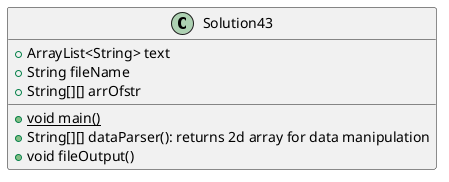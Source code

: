 @startuml
'https://plantuml.com/class-diagram

class Solution43{
+ArrayList<String> text
+String fileName
+String[][] arrOfstr

+{static} {method} void main()
+{method} String[][] dataParser(): returns 2d array for data manipulation
+{method} void fileOutput()
}
@enduml